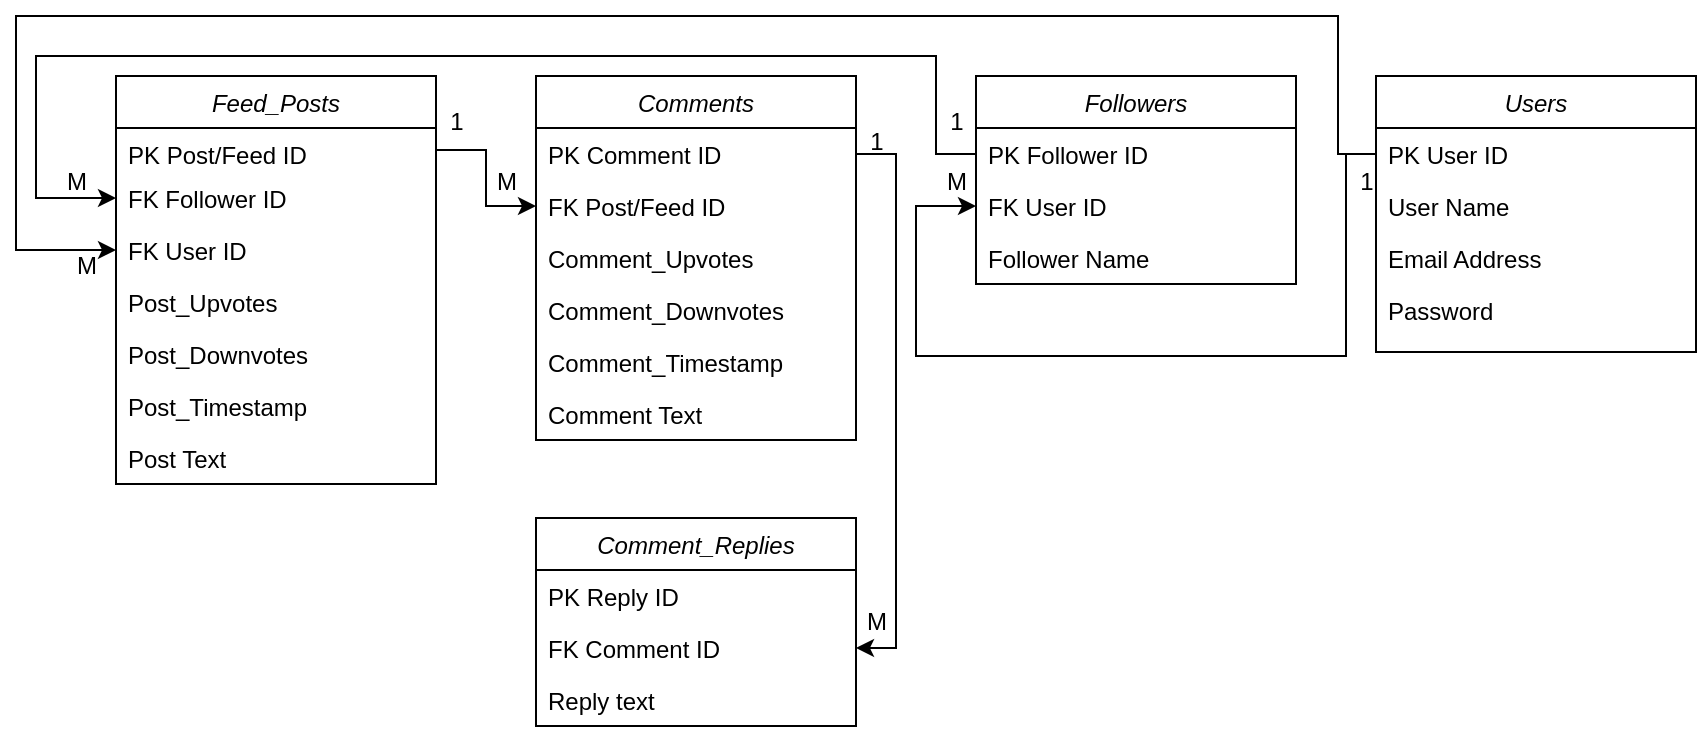 <mxfile version="21.2.3" type="device">
  <diagram id="C5RBs43oDa-KdzZeNtuy" name="Page-1">
    <mxGraphModel dx="993" dy="573" grid="1" gridSize="10" guides="1" tooltips="1" connect="1" arrows="1" fold="1" page="1" pageScale="1" pageWidth="827" pageHeight="1169" math="0" shadow="0">
      <root>
        <mxCell id="WIyWlLk6GJQsqaUBKTNV-0" />
        <mxCell id="WIyWlLk6GJQsqaUBKTNV-1" parent="WIyWlLk6GJQsqaUBKTNV-0" />
        <mxCell id="l2gqb3MACRGbU8quSK4x-23" value="Users" style="swimlane;fontStyle=2;align=center;verticalAlign=top;childLayout=stackLayout;horizontal=1;startSize=26;horizontalStack=0;resizeParent=1;resizeLast=0;collapsible=1;marginBottom=0;rounded=0;shadow=0;strokeWidth=1;" vertex="1" parent="WIyWlLk6GJQsqaUBKTNV-1">
          <mxGeometry x="730" y="230" width="160" height="138" as="geometry">
            <mxRectangle x="230" y="140" width="160" height="26" as="alternateBounds" />
          </mxGeometry>
        </mxCell>
        <mxCell id="l2gqb3MACRGbU8quSK4x-24" value="PK User ID" style="text;align=left;verticalAlign=top;spacingLeft=4;spacingRight=4;overflow=hidden;rotatable=0;points=[[0,0.5],[1,0.5]];portConstraint=eastwest;" vertex="1" parent="l2gqb3MACRGbU8quSK4x-23">
          <mxGeometry y="26" width="160" height="26" as="geometry" />
        </mxCell>
        <mxCell id="l2gqb3MACRGbU8quSK4x-25" value="User Name" style="text;align=left;verticalAlign=top;spacingLeft=4;spacingRight=4;overflow=hidden;rotatable=0;points=[[0,0.5],[1,0.5]];portConstraint=eastwest;" vertex="1" parent="l2gqb3MACRGbU8quSK4x-23">
          <mxGeometry y="52" width="160" height="26" as="geometry" />
        </mxCell>
        <mxCell id="l2gqb3MACRGbU8quSK4x-26" value="Email Address" style="text;align=left;verticalAlign=top;spacingLeft=4;spacingRight=4;overflow=hidden;rotatable=0;points=[[0,0.5],[1,0.5]];portConstraint=eastwest;rounded=0;shadow=0;html=0;" vertex="1" parent="l2gqb3MACRGbU8quSK4x-23">
          <mxGeometry y="78" width="160" height="26" as="geometry" />
        </mxCell>
        <mxCell id="l2gqb3MACRGbU8quSK4x-27" value="Password" style="text;align=left;verticalAlign=top;spacingLeft=4;spacingRight=4;overflow=hidden;rotatable=0;points=[[0,0.5],[1,0.5]];portConstraint=eastwest;rounded=0;shadow=0;html=0;" vertex="1" parent="l2gqb3MACRGbU8quSK4x-23">
          <mxGeometry y="104" width="160" height="26" as="geometry" />
        </mxCell>
        <mxCell id="l2gqb3MACRGbU8quSK4x-28" value="Followers" style="swimlane;fontStyle=2;align=center;verticalAlign=top;childLayout=stackLayout;horizontal=1;startSize=26;horizontalStack=0;resizeParent=1;resizeLast=0;collapsible=1;marginBottom=0;rounded=0;shadow=0;strokeWidth=1;" vertex="1" parent="WIyWlLk6GJQsqaUBKTNV-1">
          <mxGeometry x="530" y="230" width="160" height="104" as="geometry">
            <mxRectangle x="230" y="140" width="160" height="26" as="alternateBounds" />
          </mxGeometry>
        </mxCell>
        <mxCell id="l2gqb3MACRGbU8quSK4x-29" value="PK Follower ID" style="text;align=left;verticalAlign=top;spacingLeft=4;spacingRight=4;overflow=hidden;rotatable=0;points=[[0,0.5],[1,0.5]];portConstraint=eastwest;" vertex="1" parent="l2gqb3MACRGbU8quSK4x-28">
          <mxGeometry y="26" width="160" height="26" as="geometry" />
        </mxCell>
        <mxCell id="l2gqb3MACRGbU8quSK4x-30" value="FK User ID" style="text;align=left;verticalAlign=top;spacingLeft=4;spacingRight=4;overflow=hidden;rotatable=0;points=[[0,0.5],[1,0.5]];portConstraint=eastwest;" vertex="1" parent="l2gqb3MACRGbU8quSK4x-28">
          <mxGeometry y="52" width="160" height="26" as="geometry" />
        </mxCell>
        <mxCell id="l2gqb3MACRGbU8quSK4x-78" value="Follower Name" style="text;align=left;verticalAlign=top;spacingLeft=4;spacingRight=4;overflow=hidden;rotatable=0;points=[[0,0.5],[1,0.5]];portConstraint=eastwest;" vertex="1" parent="l2gqb3MACRGbU8quSK4x-28">
          <mxGeometry y="78" width="160" height="26" as="geometry" />
        </mxCell>
        <mxCell id="l2gqb3MACRGbU8quSK4x-31" value="" style="edgeStyle=orthogonalEdgeStyle;rounded=0;orthogonalLoop=1;jettySize=auto;html=1;" edge="1" parent="WIyWlLk6GJQsqaUBKTNV-1" source="l2gqb3MACRGbU8quSK4x-24" target="l2gqb3MACRGbU8quSK4x-30">
          <mxGeometry relative="1" as="geometry">
            <Array as="points">
              <mxPoint x="715" y="269" />
              <mxPoint x="715" y="370" />
              <mxPoint x="500" y="370" />
              <mxPoint x="500" y="295" />
            </Array>
          </mxGeometry>
        </mxCell>
        <mxCell id="l2gqb3MACRGbU8quSK4x-32" value="Comments" style="swimlane;fontStyle=2;align=center;verticalAlign=top;childLayout=stackLayout;horizontal=1;startSize=26;horizontalStack=0;resizeParent=1;resizeLast=0;collapsible=1;marginBottom=0;rounded=0;shadow=0;strokeWidth=1;" vertex="1" parent="WIyWlLk6GJQsqaUBKTNV-1">
          <mxGeometry x="310" y="230" width="160" height="182" as="geometry">
            <mxRectangle x="230" y="140" width="160" height="26" as="alternateBounds" />
          </mxGeometry>
        </mxCell>
        <mxCell id="l2gqb3MACRGbU8quSK4x-33" value="PK Comment ID" style="text;align=left;verticalAlign=top;spacingLeft=4;spacingRight=4;overflow=hidden;rotatable=0;points=[[0,0.5],[1,0.5]];portConstraint=eastwest;" vertex="1" parent="l2gqb3MACRGbU8quSK4x-32">
          <mxGeometry y="26" width="160" height="26" as="geometry" />
        </mxCell>
        <mxCell id="l2gqb3MACRGbU8quSK4x-39" value="FK Post/Feed ID" style="text;align=left;verticalAlign=top;spacingLeft=4;spacingRight=4;overflow=hidden;rotatable=0;points=[[0,0.5],[1,0.5]];portConstraint=eastwest;" vertex="1" parent="l2gqb3MACRGbU8quSK4x-32">
          <mxGeometry y="52" width="160" height="26" as="geometry" />
        </mxCell>
        <mxCell id="l2gqb3MACRGbU8quSK4x-104" value="Comment_Upvotes" style="text;align=left;verticalAlign=top;spacingLeft=4;spacingRight=4;overflow=hidden;rotatable=0;points=[[0,0.5],[1,0.5]];portConstraint=eastwest;" vertex="1" parent="l2gqb3MACRGbU8quSK4x-32">
          <mxGeometry y="78" width="160" height="26" as="geometry" />
        </mxCell>
        <mxCell id="l2gqb3MACRGbU8quSK4x-103" value="Comment_Downvotes" style="text;align=left;verticalAlign=top;spacingLeft=4;spacingRight=4;overflow=hidden;rotatable=0;points=[[0,0.5],[1,0.5]];portConstraint=eastwest;" vertex="1" parent="l2gqb3MACRGbU8quSK4x-32">
          <mxGeometry y="104" width="160" height="26" as="geometry" />
        </mxCell>
        <mxCell id="l2gqb3MACRGbU8quSK4x-102" value="Comment_Timestamp" style="text;align=left;verticalAlign=top;spacingLeft=4;spacingRight=4;overflow=hidden;rotatable=0;points=[[0,0.5],[1,0.5]];portConstraint=eastwest;" vertex="1" parent="l2gqb3MACRGbU8quSK4x-32">
          <mxGeometry y="130" width="160" height="26" as="geometry" />
        </mxCell>
        <mxCell id="l2gqb3MACRGbU8quSK4x-101" value="Comment Text" style="text;align=left;verticalAlign=top;spacingLeft=4;spacingRight=4;overflow=hidden;rotatable=0;points=[[0,0.5],[1,0.5]];portConstraint=eastwest;" vertex="1" parent="l2gqb3MACRGbU8quSK4x-32">
          <mxGeometry y="156" width="160" height="26" as="geometry" />
        </mxCell>
        <mxCell id="l2gqb3MACRGbU8quSK4x-36" value="Feed_Posts" style="swimlane;fontStyle=2;align=center;verticalAlign=top;childLayout=stackLayout;horizontal=1;startSize=26;horizontalStack=0;resizeParent=1;resizeLast=0;collapsible=1;marginBottom=0;rounded=0;shadow=0;strokeWidth=1;" vertex="1" parent="WIyWlLk6GJQsqaUBKTNV-1">
          <mxGeometry x="100" y="230" width="160" height="204" as="geometry">
            <mxRectangle x="230" y="140" width="160" height="26" as="alternateBounds" />
          </mxGeometry>
        </mxCell>
        <mxCell id="l2gqb3MACRGbU8quSK4x-37" value="PK Post/Feed ID" style="text;align=left;verticalAlign=top;spacingLeft=4;spacingRight=4;overflow=hidden;rotatable=0;points=[[0,0.5],[1,0.5]];portConstraint=eastwest;" vertex="1" parent="l2gqb3MACRGbU8quSK4x-36">
          <mxGeometry y="26" width="160" height="22" as="geometry" />
        </mxCell>
        <mxCell id="l2gqb3MACRGbU8quSK4x-71" value="FK Follower ID" style="text;align=left;verticalAlign=top;spacingLeft=4;spacingRight=4;overflow=hidden;rotatable=0;points=[[0,0.5],[1,0.5]];portConstraint=eastwest;" vertex="1" parent="l2gqb3MACRGbU8quSK4x-36">
          <mxGeometry y="48" width="160" height="26" as="geometry" />
        </mxCell>
        <mxCell id="l2gqb3MACRGbU8quSK4x-38" value="FK User ID" style="text;align=left;verticalAlign=top;spacingLeft=4;spacingRight=4;overflow=hidden;rotatable=0;points=[[0,0.5],[1,0.5]];portConstraint=eastwest;" vertex="1" parent="l2gqb3MACRGbU8quSK4x-36">
          <mxGeometry y="74" width="160" height="26" as="geometry" />
        </mxCell>
        <mxCell id="l2gqb3MACRGbU8quSK4x-109" value="Post_Upvotes" style="text;align=left;verticalAlign=top;spacingLeft=4;spacingRight=4;overflow=hidden;rotatable=0;points=[[0,0.5],[1,0.5]];portConstraint=eastwest;" vertex="1" parent="l2gqb3MACRGbU8quSK4x-36">
          <mxGeometry y="100" width="160" height="26" as="geometry" />
        </mxCell>
        <mxCell id="l2gqb3MACRGbU8quSK4x-108" value="Post_Downvotes" style="text;align=left;verticalAlign=top;spacingLeft=4;spacingRight=4;overflow=hidden;rotatable=0;points=[[0,0.5],[1,0.5]];portConstraint=eastwest;" vertex="1" parent="l2gqb3MACRGbU8quSK4x-36">
          <mxGeometry y="126" width="160" height="26" as="geometry" />
        </mxCell>
        <mxCell id="l2gqb3MACRGbU8quSK4x-107" value="Post_Timestamp" style="text;align=left;verticalAlign=top;spacingLeft=4;spacingRight=4;overflow=hidden;rotatable=0;points=[[0,0.5],[1,0.5]];portConstraint=eastwest;" vertex="1" parent="l2gqb3MACRGbU8quSK4x-36">
          <mxGeometry y="152" width="160" height="26" as="geometry" />
        </mxCell>
        <mxCell id="l2gqb3MACRGbU8quSK4x-106" value="Post Text" style="text;align=left;verticalAlign=top;spacingLeft=4;spacingRight=4;overflow=hidden;rotatable=0;points=[[0,0.5],[1,0.5]];portConstraint=eastwest;" vertex="1" parent="l2gqb3MACRGbU8quSK4x-36">
          <mxGeometry y="178" width="160" height="26" as="geometry" />
        </mxCell>
        <mxCell id="l2gqb3MACRGbU8quSK4x-42" style="edgeStyle=orthogonalEdgeStyle;rounded=0;orthogonalLoop=1;jettySize=auto;html=1;entryX=0;entryY=0.5;entryDx=0;entryDy=0;" edge="1" parent="WIyWlLk6GJQsqaUBKTNV-1" source="l2gqb3MACRGbU8quSK4x-24" target="l2gqb3MACRGbU8quSK4x-38">
          <mxGeometry relative="1" as="geometry">
            <mxPoint x="50" y="300" as="targetPoint" />
            <Array as="points">
              <mxPoint x="711" y="269" />
              <mxPoint x="711" y="200" />
              <mxPoint x="50" y="200" />
              <mxPoint x="50" y="317" />
            </Array>
          </mxGeometry>
        </mxCell>
        <mxCell id="l2gqb3MACRGbU8quSK4x-46" value="Comment_Replies" style="swimlane;fontStyle=2;align=center;verticalAlign=top;childLayout=stackLayout;horizontal=1;startSize=26;horizontalStack=0;resizeParent=1;resizeLast=0;collapsible=1;marginBottom=0;rounded=0;shadow=0;strokeWidth=1;" vertex="1" parent="WIyWlLk6GJQsqaUBKTNV-1">
          <mxGeometry x="310" y="451" width="160" height="104" as="geometry">
            <mxRectangle x="230" y="140" width="160" height="26" as="alternateBounds" />
          </mxGeometry>
        </mxCell>
        <mxCell id="l2gqb3MACRGbU8quSK4x-47" value="PK Reply ID" style="text;align=left;verticalAlign=top;spacingLeft=4;spacingRight=4;overflow=hidden;rotatable=0;points=[[0,0.5],[1,0.5]];portConstraint=eastwest;" vertex="1" parent="l2gqb3MACRGbU8quSK4x-46">
          <mxGeometry y="26" width="160" height="26" as="geometry" />
        </mxCell>
        <mxCell id="l2gqb3MACRGbU8quSK4x-50" value="FK Comment ID" style="text;align=left;verticalAlign=top;spacingLeft=4;spacingRight=4;overflow=hidden;rotatable=0;points=[[0,0.5],[1,0.5]];portConstraint=eastwest;" vertex="1" parent="l2gqb3MACRGbU8quSK4x-46">
          <mxGeometry y="52" width="160" height="26" as="geometry" />
        </mxCell>
        <mxCell id="l2gqb3MACRGbU8quSK4x-105" value="Reply text" style="text;align=left;verticalAlign=top;spacingLeft=4;spacingRight=4;overflow=hidden;rotatable=0;points=[[0,0.5],[1,0.5]];portConstraint=eastwest;" vertex="1" parent="l2gqb3MACRGbU8quSK4x-46">
          <mxGeometry y="78" width="160" height="26" as="geometry" />
        </mxCell>
        <mxCell id="l2gqb3MACRGbU8quSK4x-57" style="edgeStyle=orthogonalEdgeStyle;rounded=0;orthogonalLoop=1;jettySize=auto;html=1;exitX=1;exitY=0.5;exitDx=0;exitDy=0;entryX=0;entryY=0.5;entryDx=0;entryDy=0;" edge="1" parent="WIyWlLk6GJQsqaUBKTNV-1" source="l2gqb3MACRGbU8quSK4x-37" target="l2gqb3MACRGbU8quSK4x-39">
          <mxGeometry relative="1" as="geometry" />
        </mxCell>
        <mxCell id="l2gqb3MACRGbU8quSK4x-64" value="1" style="text;html=1;align=center;verticalAlign=middle;resizable=0;points=[];autosize=1;strokeColor=none;fillColor=none;" vertex="1" parent="WIyWlLk6GJQsqaUBKTNV-1">
          <mxGeometry x="710" y="268" width="30" height="30" as="geometry" />
        </mxCell>
        <mxCell id="l2gqb3MACRGbU8quSK4x-65" value="M" style="text;html=1;align=center;verticalAlign=middle;resizable=0;points=[];autosize=1;strokeColor=none;fillColor=none;" vertex="1" parent="WIyWlLk6GJQsqaUBKTNV-1">
          <mxGeometry x="505" y="268" width="30" height="30" as="geometry" />
        </mxCell>
        <mxCell id="l2gqb3MACRGbU8quSK4x-66" value="M" style="text;html=1;align=center;verticalAlign=middle;resizable=0;points=[];autosize=1;strokeColor=none;fillColor=none;" vertex="1" parent="WIyWlLk6GJQsqaUBKTNV-1">
          <mxGeometry x="70" y="310" width="30" height="30" as="geometry" />
        </mxCell>
        <mxCell id="l2gqb3MACRGbU8quSK4x-67" value="1" style="text;html=1;align=center;verticalAlign=middle;resizable=0;points=[];autosize=1;strokeColor=none;fillColor=none;" vertex="1" parent="WIyWlLk6GJQsqaUBKTNV-1">
          <mxGeometry x="255" y="238" width="30" height="30" as="geometry" />
        </mxCell>
        <mxCell id="l2gqb3MACRGbU8quSK4x-68" value="M" style="text;html=1;align=center;verticalAlign=middle;resizable=0;points=[];autosize=1;strokeColor=none;fillColor=none;" vertex="1" parent="WIyWlLk6GJQsqaUBKTNV-1">
          <mxGeometry x="280" y="268" width="30" height="30" as="geometry" />
        </mxCell>
        <mxCell id="l2gqb3MACRGbU8quSK4x-72" style="edgeStyle=orthogonalEdgeStyle;rounded=0;orthogonalLoop=1;jettySize=auto;html=1;entryX=0;entryY=0.5;entryDx=0;entryDy=0;exitX=0;exitY=0.5;exitDx=0;exitDy=0;" edge="1" parent="WIyWlLk6GJQsqaUBKTNV-1" source="l2gqb3MACRGbU8quSK4x-29" target="l2gqb3MACRGbU8quSK4x-71">
          <mxGeometry relative="1" as="geometry">
            <mxPoint x="70" y="290" as="targetPoint" />
            <Array as="points">
              <mxPoint x="510" y="269" />
              <mxPoint x="510" y="220" />
              <mxPoint x="60" y="220" />
              <mxPoint x="60" y="291" />
            </Array>
          </mxGeometry>
        </mxCell>
        <mxCell id="l2gqb3MACRGbU8quSK4x-73" value="1" style="text;html=1;align=center;verticalAlign=middle;resizable=0;points=[];autosize=1;strokeColor=none;fillColor=none;" vertex="1" parent="WIyWlLk6GJQsqaUBKTNV-1">
          <mxGeometry x="505" y="238" width="30" height="30" as="geometry" />
        </mxCell>
        <mxCell id="l2gqb3MACRGbU8quSK4x-74" value="M" style="text;html=1;align=center;verticalAlign=middle;resizable=0;points=[];autosize=1;strokeColor=none;fillColor=none;" vertex="1" parent="WIyWlLk6GJQsqaUBKTNV-1">
          <mxGeometry x="65" y="268" width="30" height="30" as="geometry" />
        </mxCell>
        <mxCell id="l2gqb3MACRGbU8quSK4x-110" style="edgeStyle=orthogonalEdgeStyle;rounded=0;orthogonalLoop=1;jettySize=auto;html=1;entryX=1;entryY=0.5;entryDx=0;entryDy=0;" edge="1" parent="WIyWlLk6GJQsqaUBKTNV-1" source="l2gqb3MACRGbU8quSK4x-33" target="l2gqb3MACRGbU8quSK4x-50">
          <mxGeometry relative="1" as="geometry">
            <mxPoint x="489.99" y="520.01" as="targetPoint" />
            <Array as="points">
              <mxPoint x="490" y="269" />
              <mxPoint x="490" y="516" />
            </Array>
          </mxGeometry>
        </mxCell>
        <mxCell id="l2gqb3MACRGbU8quSK4x-111" value="1" style="text;html=1;align=center;verticalAlign=middle;resizable=0;points=[];autosize=1;strokeColor=none;fillColor=none;" vertex="1" parent="WIyWlLk6GJQsqaUBKTNV-1">
          <mxGeometry x="465" y="248" width="30" height="30" as="geometry" />
        </mxCell>
        <mxCell id="l2gqb3MACRGbU8quSK4x-112" value="M" style="text;html=1;align=center;verticalAlign=middle;resizable=0;points=[];autosize=1;strokeColor=none;fillColor=none;" vertex="1" parent="WIyWlLk6GJQsqaUBKTNV-1">
          <mxGeometry x="465" y="488" width="30" height="30" as="geometry" />
        </mxCell>
      </root>
    </mxGraphModel>
  </diagram>
</mxfile>
